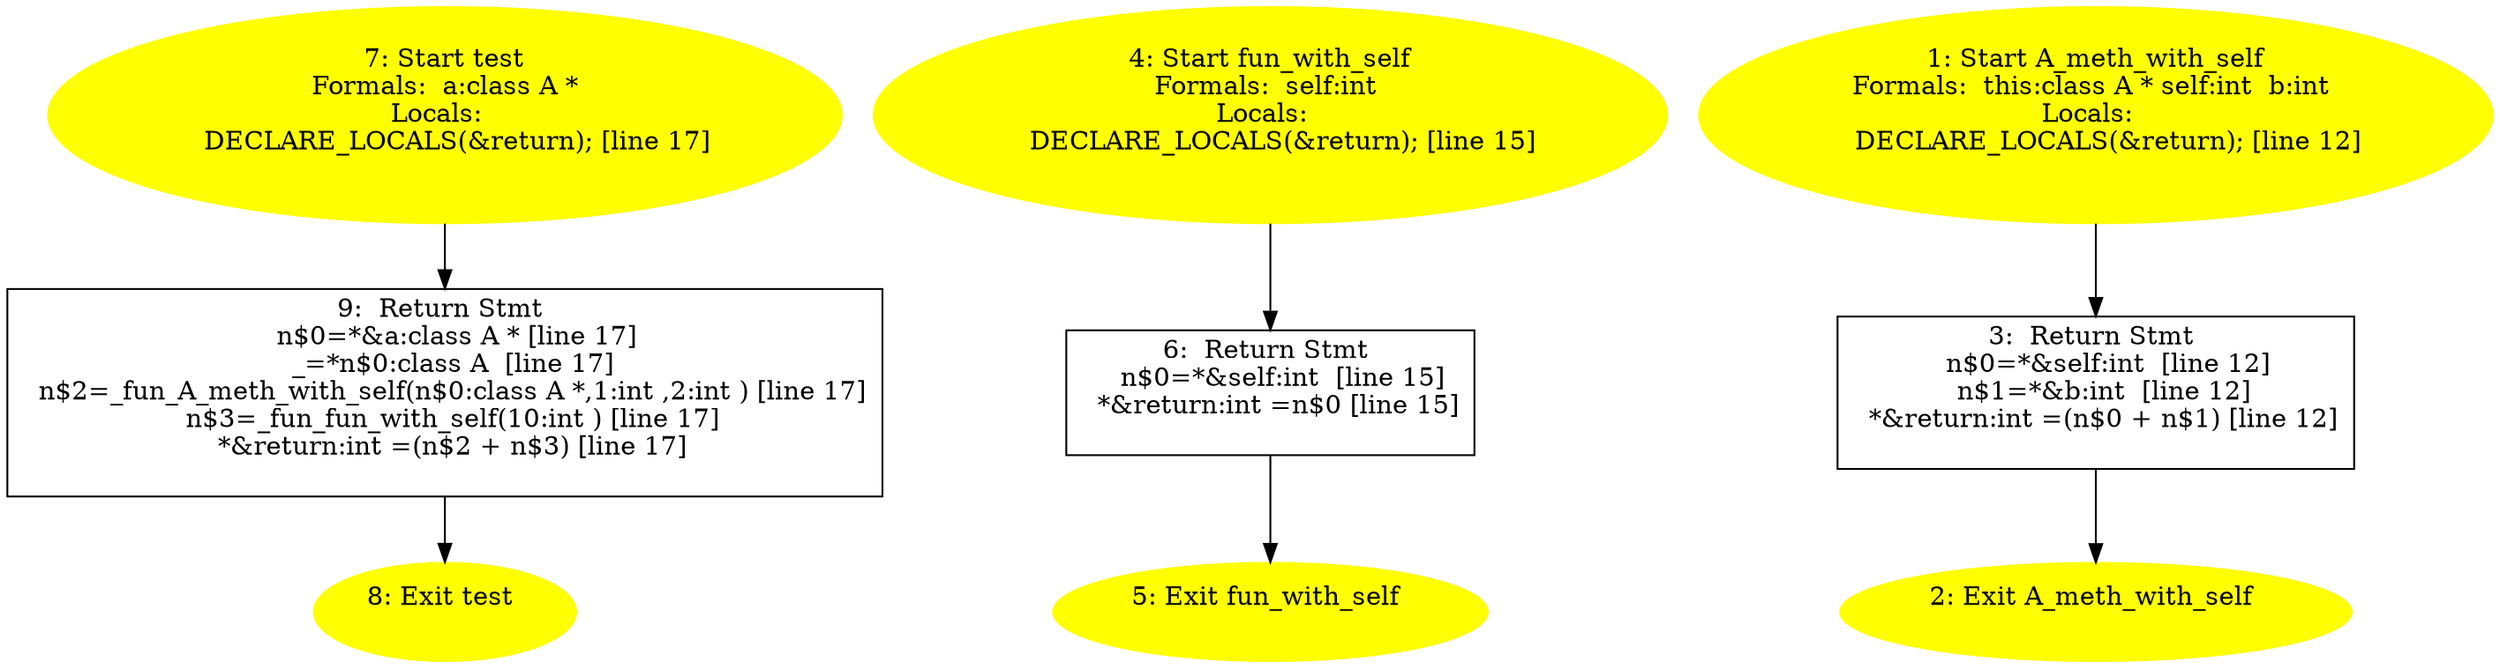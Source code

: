 /* @generated */
digraph iCFG {
9 [label="9:  Return Stmt \n   n$0=*&a:class A * [line 17]\n  _=*n$0:class A  [line 17]\n  n$2=_fun_A_meth_with_self(n$0:class A *,1:int ,2:int ) [line 17]\n  n$3=_fun_fun_with_self(10:int ) [line 17]\n  *&return:int =(n$2 + n$3) [line 17]\n " shape="box"]
	

	 9 -> 8 ;
8 [label="8: Exit test \n  " color=yellow style=filled]
	

7 [label="7: Start test\nFormals:  a:class A *\nLocals:  \n   DECLARE_LOCALS(&return); [line 17]\n " color=yellow style=filled]
	

	 7 -> 9 ;
6 [label="6:  Return Stmt \n   n$0=*&self:int  [line 15]\n  *&return:int =n$0 [line 15]\n " shape="box"]
	

	 6 -> 5 ;
5 [label="5: Exit fun_with_self \n  " color=yellow style=filled]
	

4 [label="4: Start fun_with_self\nFormals:  self:int \nLocals:  \n   DECLARE_LOCALS(&return); [line 15]\n " color=yellow style=filled]
	

	 4 -> 6 ;
3 [label="3:  Return Stmt \n   n$0=*&self:int  [line 12]\n  n$1=*&b:int  [line 12]\n  *&return:int =(n$0 + n$1) [line 12]\n " shape="box"]
	

	 3 -> 2 ;
2 [label="2: Exit A_meth_with_self \n  " color=yellow style=filled]
	

1 [label="1: Start A_meth_with_self\nFormals:  this:class A * self:int  b:int \nLocals:  \n   DECLARE_LOCALS(&return); [line 12]\n " color=yellow style=filled]
	

	 1 -> 3 ;
}
